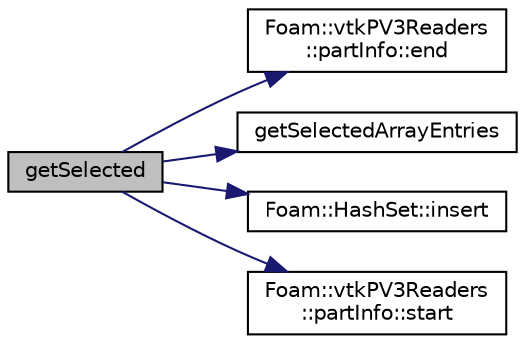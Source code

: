 digraph "getSelected"
{
  bgcolor="transparent";
  edge [fontname="Helvetica",fontsize="10",labelfontname="Helvetica",labelfontsize="10"];
  node [fontname="Helvetica",fontsize="10",shape=record];
  rankdir="LR";
  Node1 [label="getSelected",height=0.2,width=0.4,color="black", fillcolor="grey75", style="filled", fontcolor="black"];
  Node1 -> Node2 [color="midnightblue",fontsize="10",style="solid",fontname="Helvetica"];
  Node2 [label="Foam::vtkPV3Readers\l::partInfo::end",height=0.2,width=0.4,color="black",URL="$a01783.html#adfb68556caae8b412e4e31698ebf4a99"];
  Node1 -> Node3 [color="midnightblue",fontsize="10",style="solid",fontname="Helvetica"];
  Node3 [label="getSelectedArrayEntries",height=0.2,width=0.4,color="black",URL="$a10829.html#a454280c43f625fea13f94875786a31fb",tooltip="Retrieve the current selections. "];
  Node1 -> Node4 [color="midnightblue",fontsize="10",style="solid",fontname="Helvetica"];
  Node4 [label="Foam::HashSet::insert",height=0.2,width=0.4,color="black",URL="$a00982.html#a49f0753d9652681fc3a81f59951a0ad7",tooltip="Insert a new entry. "];
  Node1 -> Node5 [color="midnightblue",fontsize="10",style="solid",fontname="Helvetica"];
  Node5 [label="Foam::vtkPV3Readers\l::partInfo::start",height=0.2,width=0.4,color="black",URL="$a01783.html#a4034e1dfbfe6b70a3a81ed0d6be2e011"];
}
